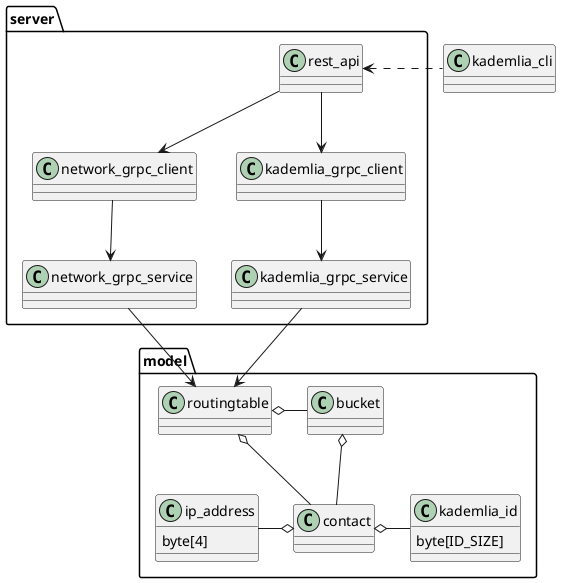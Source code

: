 @startuml class_general_organisation

class kademlia_cli

package server {
    class rest_api
    class network_grpc_service
    class network_grpc_client
    class kademlia_grpc_service
    class kademlia_grpc_client

    rest_api --> network_grpc_client 
    rest_api --> kademlia_grpc_client
    network_grpc_client --> network_grpc_service
    kademlia_grpc_client --> kademlia_grpc_service
    
}

rest_api <. kademlia_cli

package model{
    class bucket 
    class contact
    class kademlia_id{
        byte[ID_SIZE]
    }

    class routingtable
    class ip_address{
        byte[4]
    }

    routingtable o- bucket
    routingtable o- contact
    bucket o-- contact
    contact o-kademlia_id
    contact o-left- ip_address
}

network_grpc_service --> routingtable
kademlia_grpc_service --> routingtable

@enduml
